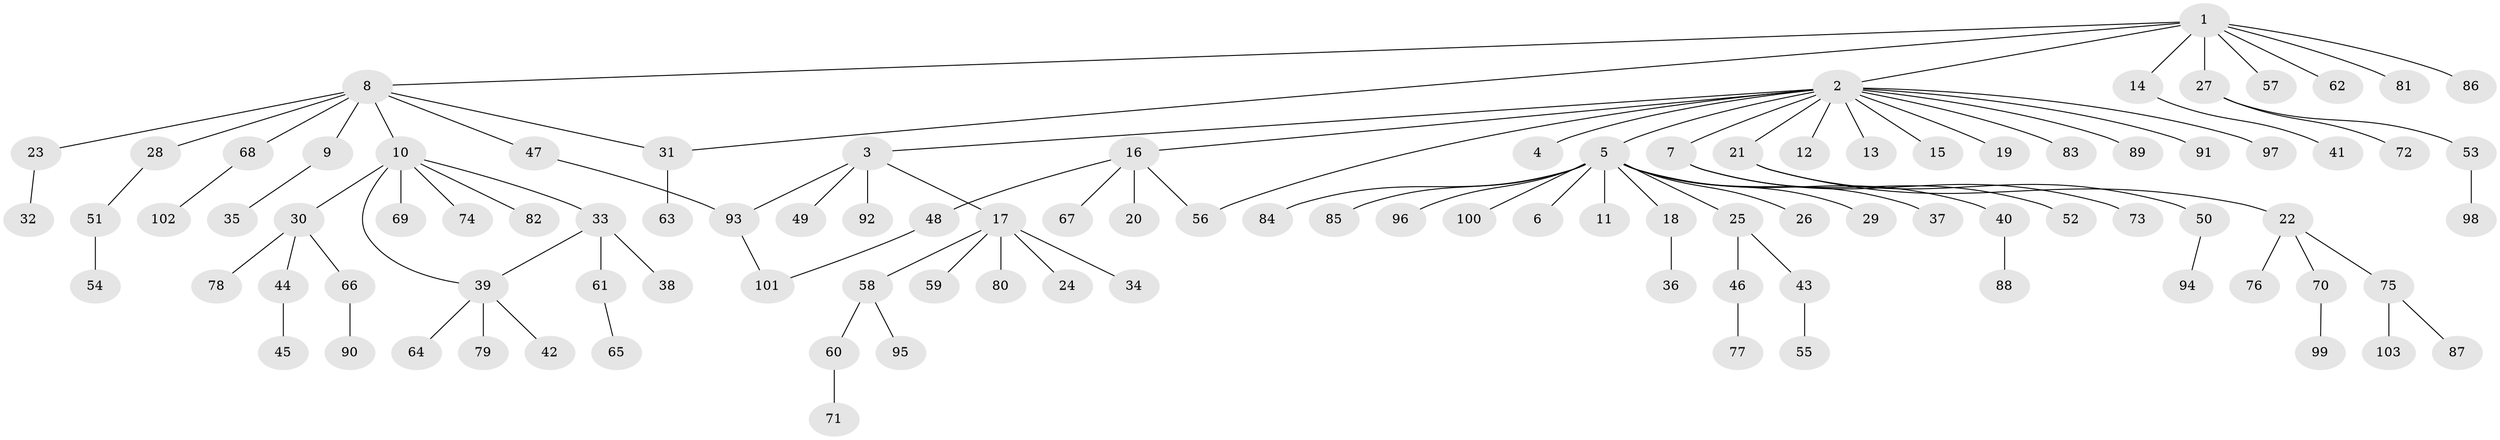 // coarse degree distribution, {8: 0.025974025974025976, 15: 0.012987012987012988, 4: 0.05194805194805195, 1: 0.7012987012987013, 13: 0.012987012987012988, 2: 0.07792207792207792, 6: 0.012987012987012988, 5: 0.025974025974025976, 3: 0.07792207792207792}
// Generated by graph-tools (version 1.1) at 2025/52/02/27/25 19:52:00]
// undirected, 103 vertices, 107 edges
graph export_dot {
graph [start="1"]
  node [color=gray90,style=filled];
  1;
  2;
  3;
  4;
  5;
  6;
  7;
  8;
  9;
  10;
  11;
  12;
  13;
  14;
  15;
  16;
  17;
  18;
  19;
  20;
  21;
  22;
  23;
  24;
  25;
  26;
  27;
  28;
  29;
  30;
  31;
  32;
  33;
  34;
  35;
  36;
  37;
  38;
  39;
  40;
  41;
  42;
  43;
  44;
  45;
  46;
  47;
  48;
  49;
  50;
  51;
  52;
  53;
  54;
  55;
  56;
  57;
  58;
  59;
  60;
  61;
  62;
  63;
  64;
  65;
  66;
  67;
  68;
  69;
  70;
  71;
  72;
  73;
  74;
  75;
  76;
  77;
  78;
  79;
  80;
  81;
  82;
  83;
  84;
  85;
  86;
  87;
  88;
  89;
  90;
  91;
  92;
  93;
  94;
  95;
  96;
  97;
  98;
  99;
  100;
  101;
  102;
  103;
  1 -- 2;
  1 -- 8;
  1 -- 14;
  1 -- 27;
  1 -- 31;
  1 -- 57;
  1 -- 62;
  1 -- 81;
  1 -- 86;
  2 -- 3;
  2 -- 4;
  2 -- 5;
  2 -- 7;
  2 -- 12;
  2 -- 13;
  2 -- 15;
  2 -- 16;
  2 -- 19;
  2 -- 21;
  2 -- 56;
  2 -- 83;
  2 -- 89;
  2 -- 91;
  2 -- 97;
  3 -- 17;
  3 -- 49;
  3 -- 92;
  3 -- 93;
  5 -- 6;
  5 -- 11;
  5 -- 18;
  5 -- 25;
  5 -- 26;
  5 -- 29;
  5 -- 37;
  5 -- 40;
  5 -- 84;
  5 -- 85;
  5 -- 96;
  5 -- 100;
  7 -- 52;
  7 -- 73;
  8 -- 9;
  8 -- 10;
  8 -- 23;
  8 -- 28;
  8 -- 31;
  8 -- 47;
  8 -- 68;
  9 -- 35;
  10 -- 30;
  10 -- 33;
  10 -- 39;
  10 -- 69;
  10 -- 74;
  10 -- 82;
  14 -- 41;
  16 -- 20;
  16 -- 48;
  16 -- 56;
  16 -- 67;
  17 -- 24;
  17 -- 34;
  17 -- 58;
  17 -- 59;
  17 -- 80;
  18 -- 36;
  21 -- 22;
  21 -- 50;
  22 -- 70;
  22 -- 75;
  22 -- 76;
  23 -- 32;
  25 -- 43;
  25 -- 46;
  27 -- 53;
  27 -- 72;
  28 -- 51;
  30 -- 44;
  30 -- 66;
  30 -- 78;
  31 -- 63;
  33 -- 38;
  33 -- 39;
  33 -- 61;
  39 -- 42;
  39 -- 64;
  39 -- 79;
  40 -- 88;
  43 -- 55;
  44 -- 45;
  46 -- 77;
  47 -- 93;
  48 -- 101;
  50 -- 94;
  51 -- 54;
  53 -- 98;
  58 -- 60;
  58 -- 95;
  60 -- 71;
  61 -- 65;
  66 -- 90;
  68 -- 102;
  70 -- 99;
  75 -- 87;
  75 -- 103;
  93 -- 101;
}
